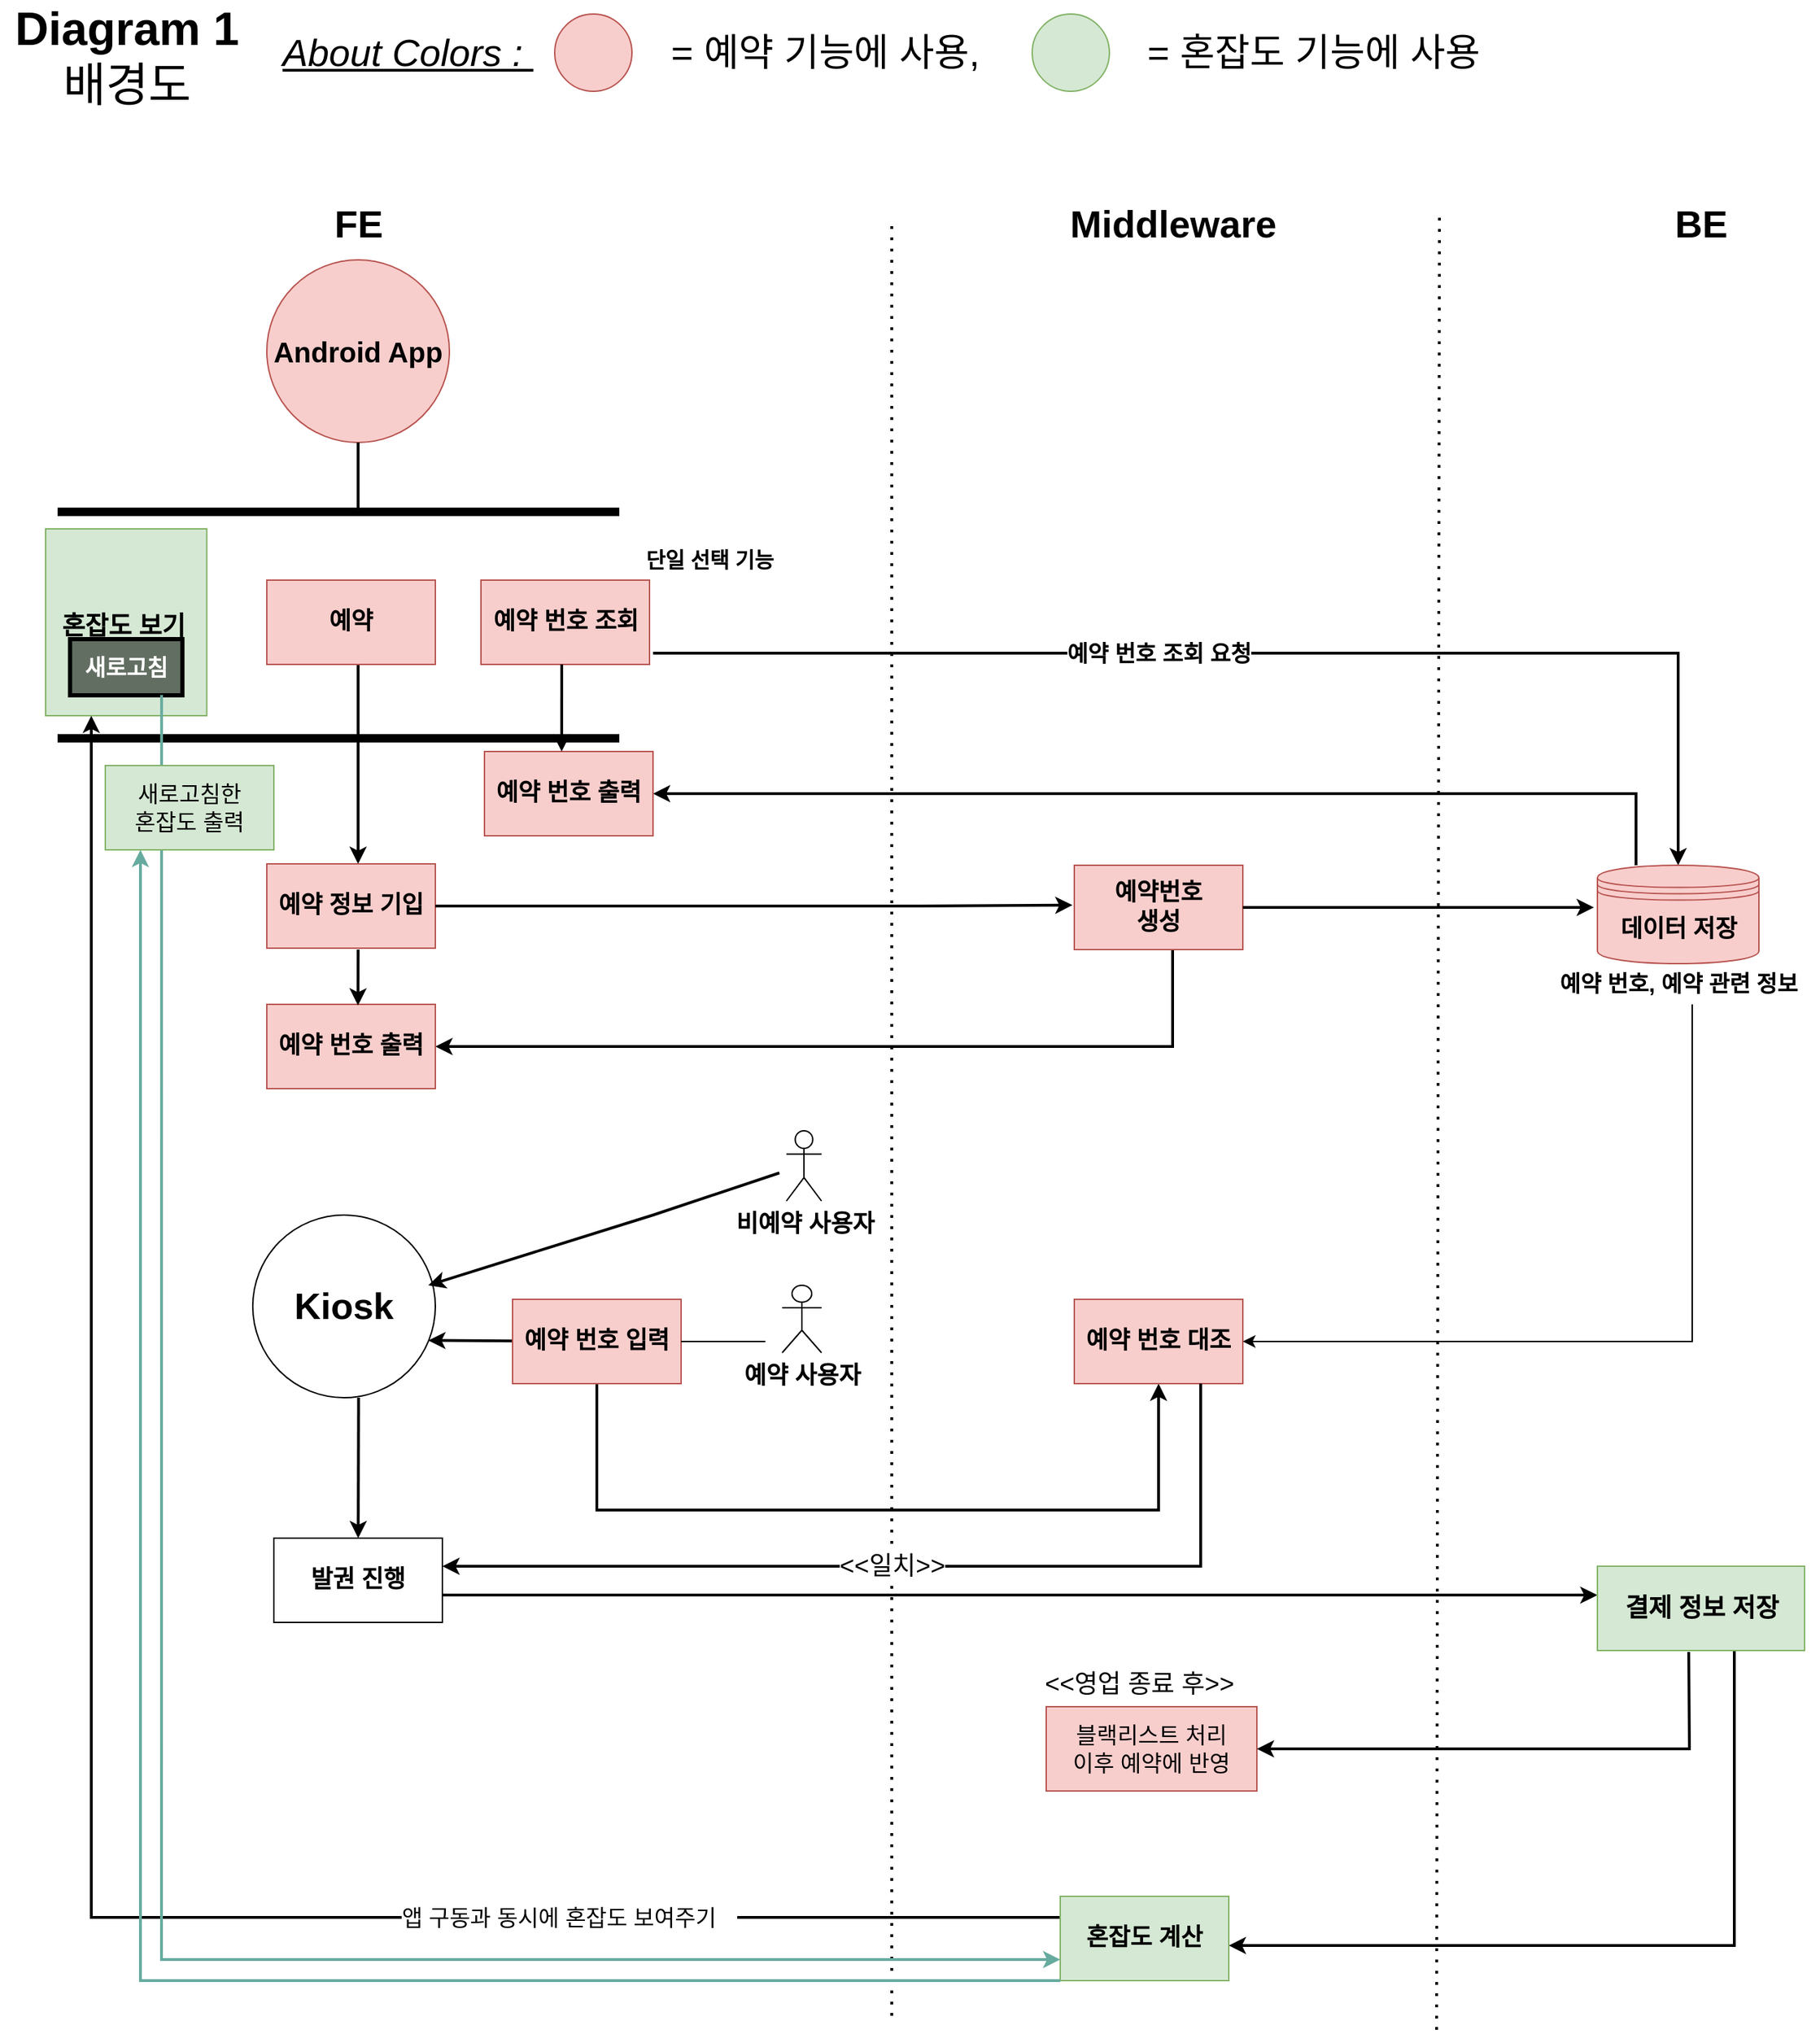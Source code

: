 <mxfile version="17.4.5" type="github"><diagram id="_oOT7E-q7vtRDTMMootX" name="Page-1"><mxGraphModel dx="1580" dy="847" grid="1" gridSize="10" guides="1" tooltips="1" connect="1" arrows="1" fold="1" page="1" pageScale="1" pageWidth="1100" pageHeight="850" background="none" math="0" shadow="0"><root><mxCell id="0"/><mxCell id="1" parent="0"/><mxCell id="WD3ALiDRtXTudYih0hBq-5" value="&lt;b&gt;&lt;font style=&quot;font-size: 27px&quot;&gt;FE&lt;/font&gt;&lt;/b&gt;" style="text;html=1;align=center;verticalAlign=middle;resizable=0;points=[];autosize=1;strokeColor=none;fillColor=none;fontSize=13;" parent="1" vertex="1"><mxGeometry x="275" y="180" width="50" height="30" as="geometry"/></mxCell><mxCell id="WD3ALiDRtXTudYih0hBq-6" value="&lt;b&gt;&lt;font style=&quot;font-size: 27px&quot;&gt;Middleware&lt;/font&gt;&lt;/b&gt;" style="text;html=1;align=center;verticalAlign=middle;resizable=0;points=[];autosize=1;strokeColor=none;fillColor=none;fontSize=13;" parent="1" vertex="1"><mxGeometry x="800" y="180" width="160" height="30" as="geometry"/></mxCell><mxCell id="WD3ALiDRtXTudYih0hBq-8" value="&lt;font style=&quot;font-size: 33px&quot;&gt;&lt;b&gt;Diagram 1&lt;/b&gt;&lt;br&gt;배경도&lt;br&gt;&lt;/font&gt;" style="text;html=1;align=center;verticalAlign=middle;resizable=0;points=[];autosize=1;strokeColor=none;fillColor=none;fontSize=13;" parent="1" vertex="1"><mxGeometry x="45" y="50" width="180" height="50" as="geometry"/></mxCell><mxCell id="F8nuYtDUGBIG6I0Ywhw5-11" value="" style="edgeStyle=orthogonalEdgeStyle;rounded=0;orthogonalLoop=1;jettySize=auto;html=1;fontSize=18;strokeWidth=2;" parent="1" source="WD3ALiDRtXTudYih0hBq-17" target="F8nuYtDUGBIG6I0Ywhw5-10" edge="1"><mxGeometry relative="1" as="geometry"><Array as="points"><mxPoint x="300" y="560"/><mxPoint x="300" y="560"/></Array></mxGeometry></mxCell><mxCell id="WD3ALiDRtXTudYih0hBq-17" value="&lt;b&gt;예약&lt;/b&gt;" style="rounded=0;whiteSpace=wrap;html=1;fontSize=17;fillColor=#f8cecc;strokeColor=#b85450;" parent="1" vertex="1"><mxGeometry x="235" y="448" width="120" height="60" as="geometry"/></mxCell><mxCell id="F8nuYtDUGBIG6I0Ywhw5-35" value="" style="edgeStyle=orthogonalEdgeStyle;rounded=0;orthogonalLoop=1;jettySize=auto;html=1;fontSize=16;strokeWidth=2;" parent="1" source="WD3ALiDRtXTudYih0hBq-21" target="F8nuYtDUGBIG6I0Ywhw5-34" edge="1"><mxGeometry relative="1" as="geometry"><Array as="points"><mxPoint x="880" y="780"/></Array></mxGeometry></mxCell><mxCell id="WD3ALiDRtXTudYih0hBq-21" value="&lt;b&gt;예약번호&lt;br&gt;생성&lt;/b&gt;" style="rounded=0;whiteSpace=wrap;html=1;fontSize=17;fillColor=#f8cecc;strokeColor=#b85450;" parent="1" vertex="1"><mxGeometry x="810" y="651" width="120" height="60" as="geometry"/></mxCell><mxCell id="WD3ALiDRtXTudYih0hBq-29" value="&lt;b&gt;&lt;font style=&quot;font-size: 27px&quot;&gt;BE&lt;/font&gt;&lt;/b&gt;" style="text;html=1;align=center;verticalAlign=middle;resizable=0;points=[];autosize=1;strokeColor=none;fillColor=none;fontSize=13;" parent="1" vertex="1"><mxGeometry x="1231.25" y="180" width="50" height="30" as="geometry"/></mxCell><mxCell id="F8nuYtDUGBIG6I0Ywhw5-1" value="&lt;font style=&quot;font-size: 20px&quot;&gt;&lt;b&gt;Android App&lt;/b&gt;&lt;/font&gt;" style="ellipse;whiteSpace=wrap;html=1;aspect=fixed;fillColor=#f8cecc;strokeColor=#b85450;" parent="1" vertex="1"><mxGeometry x="235" y="220" width="130" height="130" as="geometry"/></mxCell><mxCell id="F8nuYtDUGBIG6I0Ywhw5-5" value="" style="shape=link;html=1;rounded=0;fontSize=18;strokeWidth=6;width=156.316;" parent="1" edge="1"><mxGeometry width="100" relative="1" as="geometry"><mxPoint x="86" y="480" as="sourcePoint"/><mxPoint x="486" y="480" as="targetPoint"/></mxGeometry></mxCell><mxCell id="F8nuYtDUGBIG6I0Ywhw5-9" value="" style="endArrow=none;html=1;rounded=0;fontSize=18;strokeWidth=2;" parent="1" target="F8nuYtDUGBIG6I0Ywhw5-1" edge="1"><mxGeometry width="50" height="50" relative="1" as="geometry"><mxPoint x="300" y="400" as="sourcePoint"/><mxPoint x="300" y="416" as="targetPoint"/></mxGeometry></mxCell><mxCell id="F8nuYtDUGBIG6I0Ywhw5-10" value="&lt;b&gt;예약 정보 기입&lt;/b&gt;" style="rounded=0;whiteSpace=wrap;html=1;fontSize=17;fillColor=#f8cecc;strokeColor=#b85450;" parent="1" vertex="1"><mxGeometry x="235" y="650" width="120" height="60" as="geometry"/></mxCell><mxCell id="F8nuYtDUGBIG6I0Ywhw5-12" value="" style="endArrow=classic;html=1;rounded=0;fontSize=18;strokeWidth=2;exitX=1;exitY=0.5;exitDx=0;exitDy=0;entryX=-0.011;entryY=0.473;entryDx=0;entryDy=0;entryPerimeter=0;" parent="1" source="F8nuYtDUGBIG6I0Ywhw5-10" target="WD3ALiDRtXTudYih0hBq-21" edge="1"><mxGeometry width="50" height="50" relative="1" as="geometry"><mxPoint x="440" y="700" as="sourcePoint"/><mxPoint x="740" y="700" as="targetPoint"/><Array as="points"><mxPoint x="700" y="680"/></Array></mxGeometry></mxCell><mxCell id="F8nuYtDUGBIG6I0Ywhw5-13" value="" style="endArrow=classic;html=1;rounded=0;fontSize=18;strokeWidth=2;entryX=0;entryY=0.5;entryDx=0;entryDy=0;exitX=1;exitY=0.5;exitDx=0;exitDy=0;" parent="1" source="WD3ALiDRtXTudYih0hBq-21" edge="1"><mxGeometry width="50" height="50" relative="1" as="geometry"><mxPoint x="860" y="699.55" as="sourcePoint"/><mxPoint x="1180" y="681" as="targetPoint"/></mxGeometry></mxCell><mxCell id="F8nuYtDUGBIG6I0Ywhw5-15" value="&lt;b&gt;예약 번호 조회&lt;/b&gt;" style="rounded=0;whiteSpace=wrap;html=1;fontSize=17;fillColor=#f8cecc;strokeColor=#b85450;" parent="1" vertex="1"><mxGeometry x="387.5" y="448" width="120" height="60" as="geometry"/></mxCell><mxCell id="F8nuYtDUGBIG6I0Ywhw5-17" value="&lt;font style=&quot;font-size: 16px&quot;&gt;&lt;b&gt;예약 번호, 예약 관련 정보&lt;/b&gt;&lt;/font&gt;" style="text;html=1;align=center;verticalAlign=middle;resizable=0;points=[];autosize=1;strokeColor=none;fillColor=none;fontSize=18;" parent="1" vertex="1"><mxGeometry x="1140" y="720" width="200" height="30" as="geometry"/></mxCell><mxCell id="F8nuYtDUGBIG6I0Ywhw5-18" value="&lt;font size=&quot;1&quot;&gt;&lt;b style=&quot;font-size: 15px&quot;&gt;단일 선택 기능&lt;/b&gt;&lt;/font&gt;" style="text;html=1;align=center;verticalAlign=middle;resizable=0;points=[];autosize=1;strokeColor=none;fillColor=none;fontSize=15;" parent="1" vertex="1"><mxGeometry x="495" y="418" width="110" height="30" as="geometry"/></mxCell><mxCell id="F8nuYtDUGBIG6I0Ywhw5-19" value="" style="endArrow=classic;html=1;rounded=0;fontSize=13;strokeWidth=2;entryX=0.5;entryY=0;entryDx=0;entryDy=0;" parent="1" edge="1"><mxGeometry width="50" height="50" relative="1" as="geometry"><mxPoint x="510" y="500" as="sourcePoint"/><mxPoint x="1240" y="651" as="targetPoint"/><Array as="points"><mxPoint x="1240" y="500"/></Array></mxGeometry></mxCell><mxCell id="F8nuYtDUGBIG6I0Ywhw5-21" value="예약 번호 조회 요청" style="edgeLabel;html=1;align=center;verticalAlign=middle;resizable=0;points=[];fontSize=16;fontStyle=1" parent="F8nuYtDUGBIG6I0Ywhw5-19" vertex="1" connectable="0"><mxGeometry x="-0.302" y="1" relative="1" as="geometry"><mxPoint x="52" y="1" as="offset"/></mxGeometry></mxCell><mxCell id="F8nuYtDUGBIG6I0Ywhw5-24" value="" style="endArrow=classic;html=1;rounded=0;fontSize=13;strokeWidth=2;exitX=0.25;exitY=0;exitDx=0;exitDy=0;" parent="1" edge="1"><mxGeometry width="50" height="50" relative="1" as="geometry"><mxPoint x="1210" y="651" as="sourcePoint"/><mxPoint x="510" y="600" as="targetPoint"/><Array as="points"><mxPoint x="1210" y="600"/><mxPoint x="1200" y="600"/></Array></mxGeometry></mxCell><mxCell id="F8nuYtDUGBIG6I0Ywhw5-25" value="&lt;b&gt;예약 번호 출력&lt;/b&gt;" style="whiteSpace=wrap;html=1;fontSize=17;rounded=0;fillColor=#f8cecc;strokeColor=#b85450;" parent="1" vertex="1"><mxGeometry x="390" y="570" width="120" height="60" as="geometry"/></mxCell><mxCell id="F8nuYtDUGBIG6I0Ywhw5-27" value="&lt;font style=&quot;font-size: 17px&quot;&gt;&lt;b&gt;예약 사용자&lt;/b&gt;&lt;/font&gt;" style="shape=umlActor;verticalLabelPosition=bottom;verticalAlign=top;html=1;outlineConnect=0;fontSize=13;" parent="1" vertex="1"><mxGeometry x="602" y="950" width="28" height="48" as="geometry"/></mxCell><mxCell id="F8nuYtDUGBIG6I0Ywhw5-28" value="&lt;font style=&quot;font-size: 26px&quot;&gt;&lt;b&gt;Kiosk&lt;/b&gt;&lt;/font&gt;" style="ellipse;whiteSpace=wrap;html=1;aspect=fixed;" parent="1" vertex="1"><mxGeometry x="225" y="900" width="130" height="130" as="geometry"/></mxCell><mxCell id="F8nuYtDUGBIG6I0Ywhw5-29" value="&lt;font style=&quot;font-size: 17px&quot;&gt;&lt;b&gt;비예약 사용자&lt;/b&gt;&lt;/font&gt;" style="shape=umlActor;verticalLabelPosition=bottom;verticalAlign=top;html=1;outlineConnect=0;fontSize=13;" parent="1" vertex="1"><mxGeometry x="605" y="840" width="25" height="50" as="geometry"/></mxCell><mxCell id="F8nuYtDUGBIG6I0Ywhw5-34" value="&lt;b&gt;예약 번호 출력&lt;/b&gt;" style="whiteSpace=wrap;html=1;fontSize=17;fillColor=#f8cecc;strokeColor=#b85450;rounded=0;" parent="1" vertex="1"><mxGeometry x="235" y="750" width="120" height="60" as="geometry"/></mxCell><mxCell id="F8nuYtDUGBIG6I0Ywhw5-37" value="" style="endArrow=classic;html=1;rounded=0;fontSize=16;strokeWidth=2;entryX=0.541;entryY=0.013;entryDx=0;entryDy=0;entryPerimeter=0;" parent="1" target="F8nuYtDUGBIG6I0Ywhw5-34" edge="1"><mxGeometry width="50" height="50" relative="1" as="geometry"><mxPoint x="300" y="711" as="sourcePoint"/><mxPoint x="350" y="661" as="targetPoint"/></mxGeometry></mxCell><mxCell id="F8nuYtDUGBIG6I0Ywhw5-42" value="" style="endArrow=none;dashed=1;html=1;dashPattern=1 3;strokeWidth=2;rounded=0;fontSize=16;" parent="1" edge="1"><mxGeometry width="50" height="50" relative="1" as="geometry"><mxPoint x="680" y="1470" as="sourcePoint"/><mxPoint x="680" y="190" as="targetPoint"/></mxGeometry></mxCell><mxCell id="F8nuYtDUGBIG6I0Ywhw5-43" value="" style="endArrow=none;dashed=1;html=1;dashPattern=1 3;strokeWidth=2;rounded=0;fontSize=16;" parent="1" edge="1"><mxGeometry width="50" height="50" relative="1" as="geometry"><mxPoint x="1068" y="1480" as="sourcePoint"/><mxPoint x="1070" y="190" as="targetPoint"/></mxGeometry></mxCell><mxCell id="F8nuYtDUGBIG6I0Ywhw5-52" value="" style="endArrow=classic;html=1;rounded=0;fontSize=16;strokeWidth=2;" parent="1" edge="1"><mxGeometry width="50" height="50" relative="1" as="geometry"><mxPoint x="600" y="870" as="sourcePoint"/><mxPoint x="350" y="950" as="targetPoint"/><Array as="points"><mxPoint x="510" y="900"/></Array></mxGeometry></mxCell><mxCell id="PGFgDYh8lfL1F4q3mQJU-1" value="" style="endArrow=classic;html=1;rounded=0;startArrow=none;strokeWidth=2;" parent="1" source="PGFgDYh8lfL1F4q3mQJU-6" edge="1"><mxGeometry width="50" height="50" relative="1" as="geometry"><mxPoint x="560" y="990" as="sourcePoint"/><mxPoint x="350" y="989.222" as="targetPoint"/></mxGeometry></mxCell><mxCell id="PGFgDYh8lfL1F4q3mQJU-10" value="" style="edgeStyle=orthogonalEdgeStyle;rounded=0;orthogonalLoop=1;jettySize=auto;html=1;fontSize=17;strokeWidth=2;" parent="1" source="PGFgDYh8lfL1F4q3mQJU-6" target="PGFgDYh8lfL1F4q3mQJU-9" edge="1"><mxGeometry relative="1" as="geometry"><Array as="points"><mxPoint x="470" y="1110"/><mxPoint x="870" y="1110"/></Array></mxGeometry></mxCell><mxCell id="PGFgDYh8lfL1F4q3mQJU-6" value="&lt;b&gt;&lt;font style=&quot;font-size: 17px&quot;&gt;예약 번호 입력&lt;/font&gt;&lt;/b&gt;" style="rounded=0;whiteSpace=wrap;html=1;fontSize=16;fillColor=#f8cecc;strokeColor=#b85450;" parent="1" vertex="1"><mxGeometry x="410" y="960" width="120" height="60" as="geometry"/></mxCell><mxCell id="PGFgDYh8lfL1F4q3mQJU-7" value="" style="endArrow=none;html=1;rounded=0;" parent="1" target="PGFgDYh8lfL1F4q3mQJU-6" edge="1"><mxGeometry width="50" height="50" relative="1" as="geometry"><mxPoint x="590" y="990" as="sourcePoint"/><mxPoint x="350" y="989.222" as="targetPoint"/></mxGeometry></mxCell><mxCell id="PGFgDYh8lfL1F4q3mQJU-9" value="&lt;font style=&quot;font-size: 17px&quot;&gt;&lt;b&gt;예약 번호 대조&lt;/b&gt;&lt;/font&gt;" style="whiteSpace=wrap;html=1;fontSize=16;fillColor=#f8cecc;strokeColor=#b85450;rounded=0;" parent="1" vertex="1"><mxGeometry x="810" y="960" width="120" height="60" as="geometry"/></mxCell><mxCell id="PGFgDYh8lfL1F4q3mQJU-12" value="" style="endArrow=classic;html=1;rounded=0;fontSize=17;entryX=1;entryY=0.5;entryDx=0;entryDy=0;" parent="1" target="PGFgDYh8lfL1F4q3mQJU-9" edge="1"><mxGeometry width="50" height="50" relative="1" as="geometry"><mxPoint x="1250" y="750" as="sourcePoint"/><mxPoint x="1300" y="700" as="targetPoint"/><Array as="points"><mxPoint x="1250" y="990"/></Array></mxGeometry></mxCell><mxCell id="PGFgDYh8lfL1F4q3mQJU-13" value="" style="endArrow=classic;html=1;rounded=0;fontSize=16;strokeWidth=2;" parent="1" target="PGFgDYh8lfL1F4q3mQJU-14" edge="1"><mxGeometry width="50" height="50" relative="1" as="geometry"><mxPoint x="300.33" y="1030" as="sourcePoint"/><mxPoint x="300" y="1160" as="targetPoint"/><Array as="points"/></mxGeometry></mxCell><mxCell id="PGFgDYh8lfL1F4q3mQJU-20" value="" style="edgeStyle=orthogonalEdgeStyle;rounded=0;orthogonalLoop=1;jettySize=auto;html=1;fontSize=18;strokeWidth=2;exitX=1.001;exitY=0.676;exitDx=0;exitDy=0;exitPerimeter=0;" parent="1" source="PGFgDYh8lfL1F4q3mQJU-14" target="PGFgDYh8lfL1F4q3mQJU-19" edge="1"><mxGeometry relative="1" as="geometry"><mxPoint x="360" y="1180" as="sourcePoint"/><Array as="points"><mxPoint x="1256" y="1171"/></Array></mxGeometry></mxCell><mxCell id="PGFgDYh8lfL1F4q3mQJU-14" value="&lt;font style=&quot;font-size: 17px&quot;&gt;&lt;b&gt;발권 진행&lt;/b&gt;&lt;/font&gt;" style="rounded=0;whiteSpace=wrap;html=1;fontSize=17;" parent="1" vertex="1"><mxGeometry x="240" y="1130" width="120" height="60" as="geometry"/></mxCell><mxCell id="PGFgDYh8lfL1F4q3mQJU-15" value="" style="endArrow=classic;html=1;rounded=0;fontSize=17;strokeWidth=2;exitX=0.75;exitY=1;exitDx=0;exitDy=0;" parent="1" source="PGFgDYh8lfL1F4q3mQJU-9" edge="1"><mxGeometry width="50" height="50" relative="1" as="geometry"><mxPoint x="310" y="1210" as="sourcePoint"/><mxPoint x="360" y="1150" as="targetPoint"/><Array as="points"><mxPoint x="900" y="1150"/><mxPoint x="730" y="1150"/><mxPoint x="590" y="1150"/></Array></mxGeometry></mxCell><mxCell id="PGFgDYh8lfL1F4q3mQJU-17" value="&lt;b&gt;데이터 저장&lt;/b&gt;" style="shape=datastore;whiteSpace=wrap;html=1;fontSize=17;fillColor=#f8cecc;strokeColor=#b85450;" parent="1" vertex="1"><mxGeometry x="1182.5" y="651" width="115" height="70" as="geometry"/></mxCell><mxCell id="PGFgDYh8lfL1F4q3mQJU-18" value="&lt;font style=&quot;font-size: 18px&quot;&gt;&amp;lt;&amp;lt;일치&amp;gt;&amp;gt;&lt;/font&gt;" style="edgeLabel;html=1;align=center;verticalAlign=middle;resizable=0;points=[];fontSize=17;" parent="1" vertex="1" connectable="0"><mxGeometry x="680" y="1150" as="geometry"/></mxCell><mxCell id="PGFgDYh8lfL1F4q3mQJU-22" value="" style="edgeStyle=orthogonalEdgeStyle;rounded=0;orthogonalLoop=1;jettySize=auto;html=1;fontSize=18;strokeWidth=2;" parent="1" source="PGFgDYh8lfL1F4q3mQJU-19" target="PGFgDYh8lfL1F4q3mQJU-21" edge="1"><mxGeometry relative="1" as="geometry"><Array as="points"><mxPoint x="1280" y="1420"/><mxPoint x="870" y="1420"/></Array></mxGeometry></mxCell><mxCell id="PGFgDYh8lfL1F4q3mQJU-19" value="&lt;font style=&quot;font-size: 18px&quot;&gt;&lt;b&gt;결제 정보 저장&lt;/b&gt;&lt;br&gt;&lt;/font&gt;" style="whiteSpace=wrap;html=1;fontSize=17;fillColor=#d5e8d4;strokeColor=#82b366;rounded=0;" parent="1" vertex="1"><mxGeometry x="1182.5" y="1150" width="147.5" height="60" as="geometry"/></mxCell><mxCell id="x2tMK6NN8LKO3UBEZmnz-6" value="" style="edgeStyle=orthogonalEdgeStyle;rounded=0;orthogonalLoop=1;jettySize=auto;html=1;fontSize=16;fontColor=#FFFFFF;strokeWidth=2;" edge="1" parent="1" source="PGFgDYh8lfL1F4q3mQJU-21" target="PGFgDYh8lfL1F4q3mQJU-40"><mxGeometry relative="1" as="geometry"><mxPoint x="110" y="550" as="targetPoint"/><Array as="points"><mxPoint x="110" y="1400"/></Array></mxGeometry></mxCell><mxCell id="x2tMK6NN8LKO3UBEZmnz-7" value="&lt;font color=&quot;#000000&quot;&gt;앱 구동과 동시에 혼잡도 보여주기&lt;/font&gt;얍" style="edgeLabel;html=1;align=center;verticalAlign=middle;resizable=0;points=[];fontSize=16;fontColor=#FFFFFF;" vertex="1" connectable="0" parent="x2tMK6NN8LKO3UBEZmnz-6"><mxGeometry x="0.556" relative="1" as="geometry"><mxPoint x="340" y="512" as="offset"/></mxGeometry></mxCell><mxCell id="PGFgDYh8lfL1F4q3mQJU-21" value="&lt;b&gt;혼잡도 계산&lt;/b&gt;" style="whiteSpace=wrap;html=1;fontSize=17;fillColor=#d5e8d4;strokeColor=#82b366;rounded=0;" parent="1" vertex="1"><mxGeometry x="800" y="1385" width="120" height="60" as="geometry"/></mxCell><mxCell id="PGFgDYh8lfL1F4q3mQJU-27" value="블랙리스트 처리&lt;br&gt;이후 예약에 반영" style="whiteSpace=wrap;html=1;fontSize=16;fillColor=#f8cecc;strokeColor=#b85450;rounded=0;" parent="1" vertex="1"><mxGeometry x="790" y="1250" width="150" height="60" as="geometry"/></mxCell><mxCell id="PGFgDYh8lfL1F4q3mQJU-28" value="&lt;font style=&quot;font-size: 18px&quot;&gt;&amp;lt;&amp;lt;영업 종료 후&amp;gt;&amp;gt;&lt;/font&gt;" style="edgeLabel;html=1;align=center;verticalAlign=middle;resizable=0;points=[];fontSize=17;labelBackgroundColor=none;" parent="1" vertex="1" connectable="0"><mxGeometry x="870" y="1230" as="geometry"><mxPoint x="-14" y="4" as="offset"/></mxGeometry></mxCell><mxCell id="PGFgDYh8lfL1F4q3mQJU-29" value="" style="endArrow=classic;html=1;rounded=0;fontSize=18;strokeWidth=2;exitX=0.441;exitY=1.017;exitDx=0;exitDy=0;exitPerimeter=0;entryX=1;entryY=0.5;entryDx=0;entryDy=0;" parent="1" source="PGFgDYh8lfL1F4q3mQJU-19" target="PGFgDYh8lfL1F4q3mQJU-27" edge="1"><mxGeometry width="50" height="50" relative="1" as="geometry"><mxPoint x="950" y="1010" as="sourcePoint"/><mxPoint x="930" y="1290" as="targetPoint"/><Array as="points"><mxPoint x="1248" y="1280"/></Array></mxGeometry></mxCell><mxCell id="PGFgDYh8lfL1F4q3mQJU-34" value="&lt;font size=&quot;1&quot;&gt;&lt;i style=&quot;font-size: 27px&quot;&gt;&lt;u&gt;About Colors :&amp;nbsp;&lt;/u&gt;&lt;/i&gt;&lt;/font&gt;" style="text;html=1;align=center;verticalAlign=middle;resizable=0;points=[];autosize=1;strokeColor=none;fillColor=none;fontSize=18;" parent="1" vertex="1"><mxGeometry x="240" y="57.5" width="190" height="30" as="geometry"/></mxCell><mxCell id="PGFgDYh8lfL1F4q3mQJU-35" value="" style="ellipse;whiteSpace=wrap;html=1;aspect=fixed;labelBackgroundColor=none;fontSize=27;fillColor=#f8cecc;strokeColor=#b85450;" parent="1" vertex="1"><mxGeometry x="440" y="45" width="55" height="55" as="geometry"/></mxCell><mxCell id="PGFgDYh8lfL1F4q3mQJU-36" value="= 예약 기능에 사용,&amp;nbsp;" style="text;html=1;align=center;verticalAlign=middle;resizable=0;points=[];autosize=1;strokeColor=none;fillColor=none;fontSize=27;" parent="1" vertex="1"><mxGeometry x="506" y="52.5" width="260" height="40" as="geometry"/></mxCell><mxCell id="PGFgDYh8lfL1F4q3mQJU-37" value="" style="ellipse;whiteSpace=wrap;html=1;aspect=fixed;labelBackgroundColor=none;fontSize=27;fillColor=#d5e8d4;strokeColor=#82b366;" parent="1" vertex="1"><mxGeometry x="780" y="45" width="55" height="55" as="geometry"/></mxCell><mxCell id="PGFgDYh8lfL1F4q3mQJU-38" value="= 혼잡도 기능에 사용" style="text;html=1;align=center;verticalAlign=middle;resizable=0;points=[];autosize=1;strokeColor=none;fillColor=none;fontSize=27;" parent="1" vertex="1"><mxGeometry x="845" y="52.5" width="270" height="40" as="geometry"/></mxCell><mxCell id="PGFgDYh8lfL1F4q3mQJU-40" value="&lt;font style=&quot;font-size: 18px&quot;&gt;&lt;b&gt;혼잡도 보기&amp;nbsp;&lt;/b&gt;&lt;/font&gt;" style="rounded=0;whiteSpace=wrap;html=1;labelBackgroundColor=none;fontSize=27;fillColor=#d5e8d4;strokeColor=#82b366;" parent="1" vertex="1"><mxGeometry x="77.5" y="411.5" width="114.74" height="133" as="geometry"/></mxCell><mxCell id="PGFgDYh8lfL1F4q3mQJU-45" value="" style="endArrow=classic;html=1;rounded=0;fontSize=18;strokeWidth=2;entryX=0.458;entryY=0;entryDx=0;entryDy=0;entryPerimeter=0;" parent="1" target="F8nuYtDUGBIG6I0Ywhw5-25" edge="1"><mxGeometry width="50" height="50" relative="1" as="geometry"><mxPoint x="445" y="508" as="sourcePoint"/><mxPoint x="495" y="458" as="targetPoint"/></mxGeometry></mxCell><mxCell id="x2tMK6NN8LKO3UBEZmnz-4" value="&lt;b&gt;&lt;font color=&quot;#ffffff&quot;&gt;새로고침&lt;/font&gt;&lt;/b&gt;" style="rounded=0;whiteSpace=wrap;html=1;fontSize=16;strokeWidth=3;fillColor=#636E63;strokeColor=#000000;" vertex="1" parent="1"><mxGeometry x="94.87" y="490" width="80" height="40" as="geometry"/></mxCell><mxCell id="x2tMK6NN8LKO3UBEZmnz-9" value="" style="edgeStyle=orthogonalEdgeStyle;rounded=0;orthogonalLoop=1;jettySize=auto;html=1;fontSize=16;fontColor=#FFFFFF;strokeWidth=2;strokeColor=#67AB9F;exitX=0;exitY=1;exitDx=0;exitDy=0;" edge="1" parent="1" source="PGFgDYh8lfL1F4q3mQJU-21"><mxGeometry relative="1" as="geometry"><mxPoint x="750" y="1460" as="sourcePoint"/><mxPoint x="145" y="640" as="targetPoint"/><Array as="points"><mxPoint x="145" y="1445"/></Array></mxGeometry></mxCell><mxCell id="x2tMK6NN8LKO3UBEZmnz-8" value="" style="endArrow=classic;html=1;rounded=0;fontSize=16;fontColor=#000000;entryX=0;entryY=0.75;entryDx=0;entryDy=0;strokeWidth=2;strokeColor=#67AB9F;exitX=0.815;exitY=0.995;exitDx=0;exitDy=0;exitPerimeter=0;" edge="1" parent="1" source="x2tMK6NN8LKO3UBEZmnz-4" target="PGFgDYh8lfL1F4q3mQJU-21"><mxGeometry width="50" height="50" relative="1" as="geometry"><mxPoint x="160.24" y="544.5" as="sourcePoint"/><mxPoint x="160" y="1540" as="targetPoint"/><Array as="points"><mxPoint x="160" y="1430"/></Array></mxGeometry></mxCell><mxCell id="x2tMK6NN8LKO3UBEZmnz-12" value="새로고침한&lt;br&gt;혼잡도 출력" style="rounded=0;whiteSpace=wrap;html=1;labelBackgroundColor=none;fontSize=16;strokeColor=#82b366;strokeWidth=1;fillColor=#d5e8d4;" vertex="1" parent="1"><mxGeometry x="120" y="580" width="120" height="60" as="geometry"/></mxCell></root></mxGraphModel></diagram></mxfile>